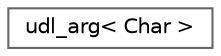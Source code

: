 digraph "类继承关系图"
{
 // LATEX_PDF_SIZE
  bgcolor="transparent";
  edge [fontname=Helvetica,fontsize=10,labelfontname=Helvetica,labelfontsize=10];
  node [fontname=Helvetica,fontsize=10,shape=box,height=0.2,width=0.4];
  rankdir="LR";
  Node0 [id="Node000000",label="udl_arg\< Char \>",height=0.2,width=0.4,color="grey40", fillcolor="white", style="filled",URL="$structdetail_1_1udl__arg.html",tooltip=" "];
}
